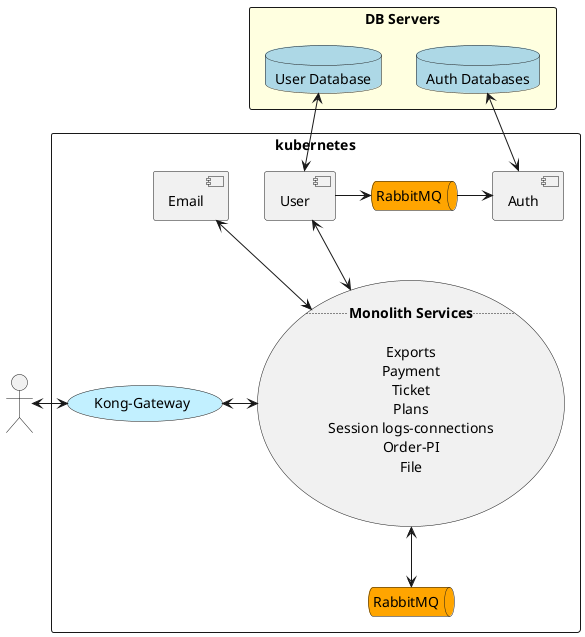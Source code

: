 @startuml
' left to right direction

rectangle "DB Servers" #LightYellow {
    database "Auth Databases" as authdb #lightblue
    database "User Database" as userdb #lightblue
}

actor " " as actor

rectangle "kubernetes"{
    [Auth]
    queue RabbitMQ as authRabbit #orange
    queue RabbitMQ as monolithRabbit #orange
    (Kong-Gateway) as kong #application

    [User]
    [Email]

    usecase Monolith as "..<b>Monolith Services</b>..
    
    Exports
    Payment
    Ticket
    Plans
    Session logs-connections
    Order-PI
    File"
}

actor<->kong
kong<->Monolith
Monolith<-->monolithRabbit
authdb<-->Auth
userdb<-->User
User->authRabbit
authRabbit->Auth
User<-->Monolith
Email<-->Monolith

@enduml